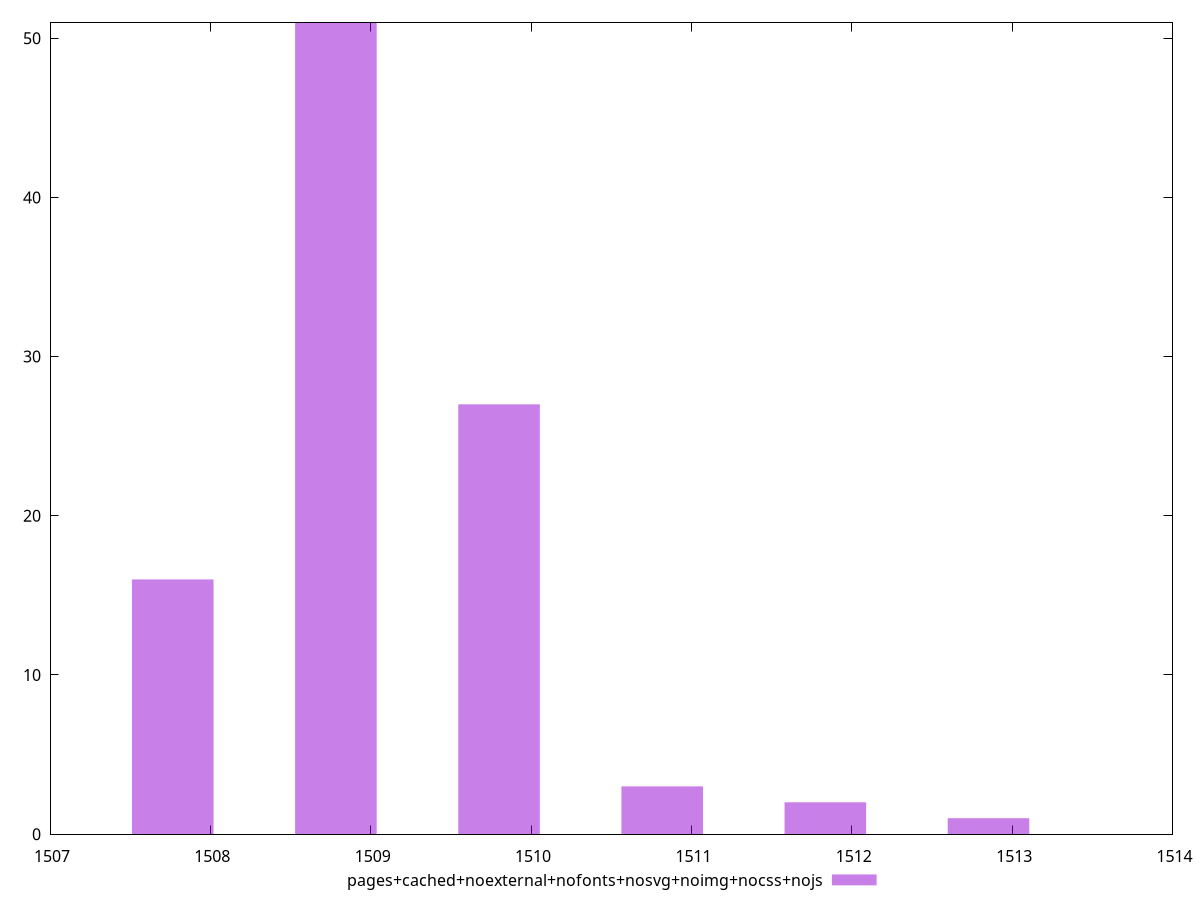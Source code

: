 $_pagesCachedNoexternalNofontsNosvgNoimgNocssNojs <<EOF
1508.7829278555594 51
1511.8350848235746 2
1507.7655421995541 16
1509.8003135115644 27
1510.8176991675696 3
1512.8524704795798 1
EOF
set key outside below
set terminal pngcairo
set output "report_00005_2020-11-02T22-26-11.212Z/metrics/pages+cached+noexternal+nofonts+nosvg+noimg+nocss+nojs//raw_hist.png"
set yrange [0:51]
set boxwidth 0.5086928280025487
set style fill transparent solid 0.5 noborder
plot $_pagesCachedNoexternalNofontsNosvgNoimgNocssNojs title "pages+cached+noexternal+nofonts+nosvg+noimg+nocss+nojs" with boxes ,